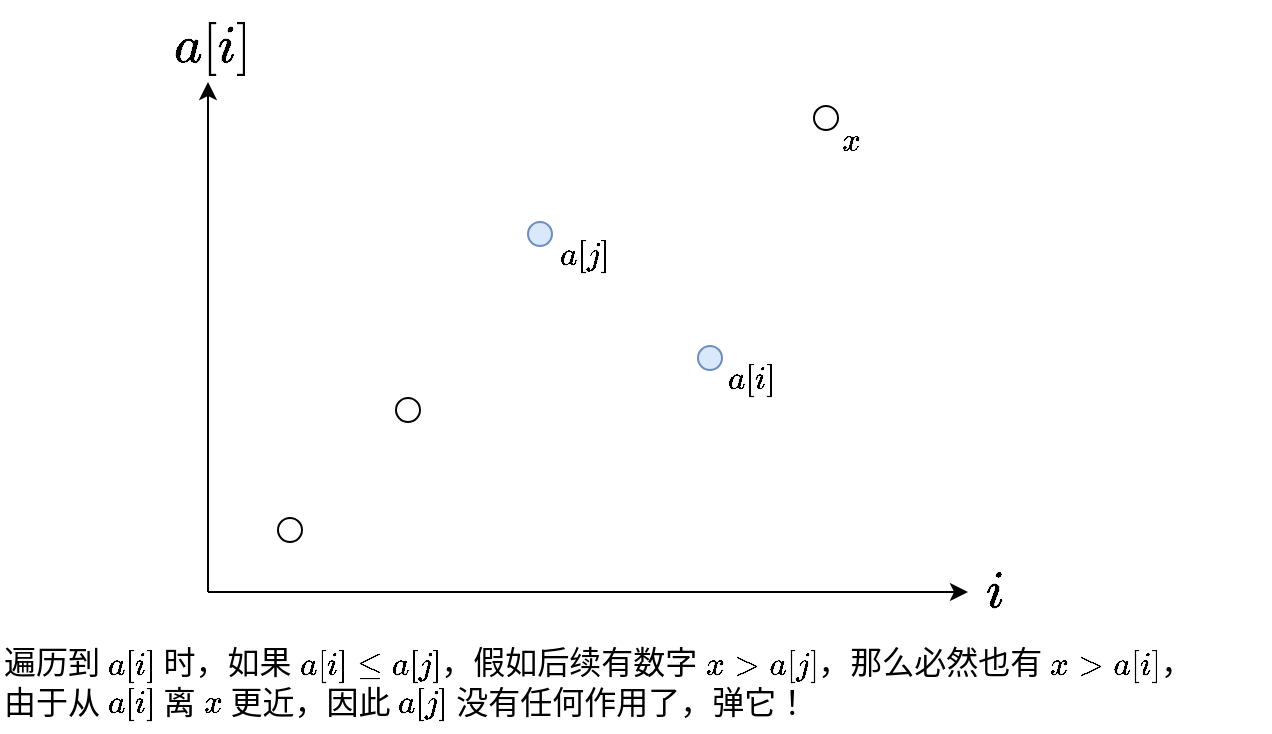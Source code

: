 <mxfile version="20.5.1" type="github">
  <diagram id="2GxginjoimpM549GYD0j" name="第 1 页">
    <mxGraphModel dx="981" dy="554" grid="0" gridSize="10" guides="1" tooltips="1" connect="1" arrows="1" fold="1" page="1" pageScale="1" pageWidth="827" pageHeight="1169" math="1" shadow="0">
      <root>
        <mxCell id="0" />
        <mxCell id="1" parent="0" />
        <mxCell id="rzddsJ-avebsgfRxxGCW-1" value="" style="endArrow=classic;html=1;rounded=0;" parent="1" edge="1">
          <mxGeometry width="50" height="50" relative="1" as="geometry">
            <mxPoint x="200" y="440" as="sourcePoint" />
            <mxPoint x="580" y="440" as="targetPoint" />
          </mxGeometry>
        </mxCell>
        <mxCell id="rzddsJ-avebsgfRxxGCW-2" value="" style="endArrow=classic;html=1;rounded=0;" parent="1" edge="1">
          <mxGeometry width="50" height="50" relative="1" as="geometry">
            <mxPoint x="200" y="440" as="sourcePoint" />
            <mxPoint x="200" y="185" as="targetPoint" />
          </mxGeometry>
        </mxCell>
        <mxCell id="rzddsJ-avebsgfRxxGCW-9" value="" style="ellipse;whiteSpace=wrap;html=1;aspect=fixed;" parent="1" vertex="1">
          <mxGeometry x="294" y="343" width="12" height="12" as="geometry" />
        </mxCell>
        <mxCell id="rzddsJ-avebsgfRxxGCW-11" value="&lt;font style=&quot;font-size: 26px;&quot;&gt;`i`&lt;/font&gt;" style="text;html=1;resizable=0;autosize=1;align=center;verticalAlign=middle;points=[];fillColor=none;strokeColor=none;rounded=0;fontSize=26;fontStyle=1;fontFamily=Times New Roman;" parent="1" vertex="1">
          <mxGeometry x="571" y="417" width="43" height="43" as="geometry" />
        </mxCell>
        <mxCell id="rzddsJ-avebsgfRxxGCW-12" value="&lt;font style=&quot;font-size: 26px;&quot;&gt;`a[i]`&lt;br style=&quot;font-size: 26px;&quot;&gt;&lt;/font&gt;" style="text;html=1;resizable=0;autosize=1;align=center;verticalAlign=middle;points=[];fillColor=none;strokeColor=none;rounded=0;fontSize=26;fontStyle=1;fontFamily=Times New Roman;" parent="1" vertex="1">
          <mxGeometry x="165" y="144" width="73" height="43" as="geometry" />
        </mxCell>
        <mxCell id="rzddsJ-avebsgfRxxGCW-13" value="&lt;font style=&quot;font-size: 16px;&quot;&gt;`a[j]`&lt;/font&gt;" style="text;html=1;resizable=0;autosize=1;align=center;verticalAlign=middle;points=[];fillColor=none;strokeColor=none;rounded=0;fontSize=16;fontFamily=Garamond;" parent="1" vertex="1">
          <mxGeometry x="361" y="255" width="53" height="31" as="geometry" />
        </mxCell>
        <mxCell id="rzddsJ-avebsgfRxxGCW-14" value="`a[i]`" style="text;html=1;resizable=0;autosize=1;align=center;verticalAlign=middle;points=[];fillColor=none;strokeColor=none;rounded=0;fontSize=16;fontFamily=Garamond;fontStyle=0" parent="1" vertex="1">
          <mxGeometry x="445" y="317" width="51" height="31" as="geometry" />
        </mxCell>
        <mxCell id="rzddsJ-avebsgfRxxGCW-20" value="遍历到 `a[i]` 时，如果 `a[i]\le a[j]`，假如后续有数字 `x&amp;gt;a[j]`，那么必然也有 `x&amp;gt;a[i]`，&lt;br&gt;由于从 `a[i]` 离 `x` 更近，因此 `a[j]` 没有任何作用了，弹它！" style="text;html=1;resizable=0;autosize=1;align=left;verticalAlign=middle;points=[];fillColor=none;strokeColor=none;rounded=0;fontFamily=Garamond;fontSize=16;" parent="1" vertex="1">
          <mxGeometry x="96" y="460" width="635" height="50" as="geometry" />
        </mxCell>
        <mxCell id="rzddsJ-avebsgfRxxGCW-21" value="" style="ellipse;whiteSpace=wrap;html=1;aspect=fixed;" parent="1" vertex="1">
          <mxGeometry x="235" y="403" width="12" height="12" as="geometry" />
        </mxCell>
        <mxCell id="rzddsJ-avebsgfRxxGCW-22" value="" style="ellipse;whiteSpace=wrap;html=1;aspect=fixed;fillColor=#dae8fc;strokeColor=#6c8ebf;" parent="1" vertex="1">
          <mxGeometry x="445" y="317" width="12" height="12" as="geometry" />
        </mxCell>
        <mxCell id="rzddsJ-avebsgfRxxGCW-23" value="" style="ellipse;whiteSpace=wrap;html=1;aspect=fixed;fillColor=#dae8fc;strokeColor=#6c8ebf;" parent="1" vertex="1">
          <mxGeometry x="360" y="255" width="12" height="12" as="geometry" />
        </mxCell>
        <mxCell id="rzddsJ-avebsgfRxxGCW-24" value="" style="ellipse;whiteSpace=wrap;html=1;aspect=fixed;" parent="1" vertex="1">
          <mxGeometry x="503" y="197" width="12" height="12" as="geometry" />
        </mxCell>
        <mxCell id="22u9buMjlfEehSmvPOz0-2" value="`x`" style="text;html=1;resizable=0;autosize=1;align=center;verticalAlign=middle;points=[];fillColor=none;strokeColor=none;rounded=0;fontSize=16;fontFamily=Garamond;fontStyle=0" parent="1" vertex="1">
          <mxGeometry x="503" y="197" width="36" height="31" as="geometry" />
        </mxCell>
      </root>
    </mxGraphModel>
  </diagram>
</mxfile>
